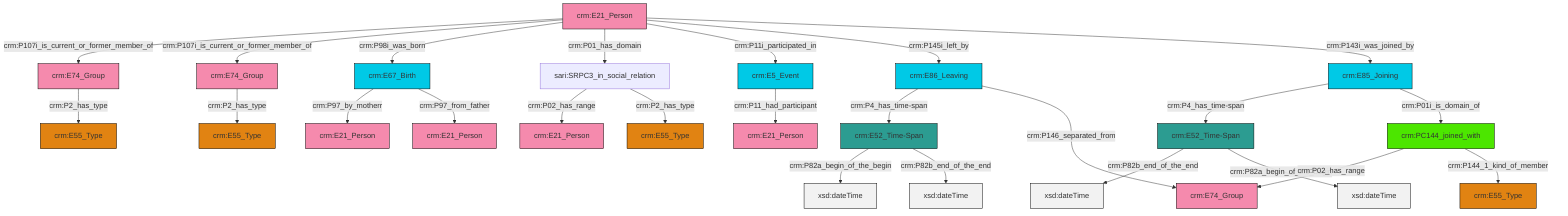 graph TD
classDef Literal fill:#f2f2f2,stroke:#000000;
classDef CRM_Entity fill:#FFFFFF,stroke:#000000;
classDef Temporal_Entity fill:#00C9E6, stroke:#000000;
classDef Type fill:#E18312, stroke:#000000;
classDef Time-Span fill:#2C9C91, stroke:#000000;
classDef Appellation fill:#FFEB7F, stroke:#000000;
classDef Place fill:#008836, stroke:#000000;
classDef Persistent_Item fill:#B266B2, stroke:#000000;
classDef Conceptual_Object fill:#FFD700, stroke:#000000;
classDef Physical_Thing fill:#D2B48C, stroke:#000000;
classDef Actor fill:#f58aad, stroke:#000000;
classDef PC_Classes fill:#4ce600, stroke:#000000;
classDef Multi fill:#cccccc,stroke:#000000;

0["crm:E67_Birth"]:::Temporal_Entity -->|crm:P97_by_motherr| 1["crm:E21_Person"]:::Actor
0["crm:E67_Birth"]:::Temporal_Entity -->|crm:P97_from_father| 2["crm:E21_Person"]:::Actor
3["crm:E52_Time-Span"]:::Time-Span -->|crm:P82b_end_of_the_end| 4[xsd:dateTime]:::Literal
5["crm:E85_Joining"]:::Temporal_Entity -->|crm:P4_has_time-span| 3["crm:E52_Time-Span"]:::Time-Span
8["crm:E86_Leaving"]:::Temporal_Entity -->|crm:P4_has_time-span| 9["crm:E52_Time-Span"]:::Time-Span
10["crm:E21_Person"]:::Actor -->|crm:P107i_is_current_or_former_member_of| 11["crm:E74_Group"]:::Actor
10["crm:E21_Person"]:::Actor -->|crm:P107i_is_current_or_former_member_of| 14["crm:E74_Group"]:::Actor
10["crm:E21_Person"]:::Actor -->|crm:P98i_was_born| 0["crm:E67_Birth"]:::Temporal_Entity
3["crm:E52_Time-Span"]:::Time-Span -->|crm:P82a_begin_of_the_begin| 15[xsd:dateTime]:::Literal
10["crm:E21_Person"]:::Actor -->|crm:P01_has_domain| 17["sari:SRPC3_in_social_relation"]:::Default
10["crm:E21_Person"]:::Actor -->|crm:P11i_participated_in| 18["crm:E5_Event"]:::Temporal_Entity
19["crm:PC144_joined_with"]:::PC_Classes -->|crm:P02_has_range| 6["crm:E74_Group"]:::Actor
8["crm:E86_Leaving"]:::Temporal_Entity -->|crm:P146_separated_from| 6["crm:E74_Group"]:::Actor
18["crm:E5_Event"]:::Temporal_Entity -->|crm:P11_had_participant| 12["crm:E21_Person"]:::Actor
19["crm:PC144_joined_with"]:::PC_Classes -->|crm:P144_1_kind_of_member| 21["crm:E55_Type"]:::Type
17["sari:SRPC3_in_social_relation"]:::Default -->|crm:P02_has_range| 31["crm:E21_Person"]:::Actor
10["crm:E21_Person"]:::Actor -->|crm:P145i_left_by| 8["crm:E86_Leaving"]:::Temporal_Entity
11["crm:E74_Group"]:::Actor -->|crm:P2_has_type| 34["crm:E55_Type"]:::Type
10["crm:E21_Person"]:::Actor -->|crm:P143i_was_joined_by| 5["crm:E85_Joining"]:::Temporal_Entity
14["crm:E74_Group"]:::Actor -->|crm:P2_has_type| 27["crm:E55_Type"]:::Type
9["crm:E52_Time-Span"]:::Time-Span -->|crm:P82a_begin_of_the_begin| 38[xsd:dateTime]:::Literal
5["crm:E85_Joining"]:::Temporal_Entity -->|crm:P01i_is_domain_of| 19["crm:PC144_joined_with"]:::PC_Classes
9["crm:E52_Time-Span"]:::Time-Span -->|crm:P82b_end_of_the_end| 45[xsd:dateTime]:::Literal
17["sari:SRPC3_in_social_relation"]:::Default -->|crm:P2_has_type| 42["crm:E55_Type"]:::Type